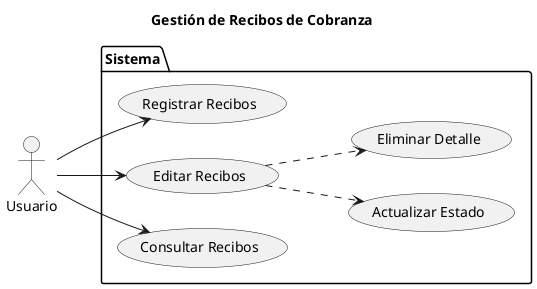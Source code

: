 @startuml usuario

left to right direction

title Gestión de Recibos de Cobranza

actor Usuario as User

package Sistema {

    USECASE "Registrar Recibos" as UC_Registrar
    USECASE "Editar Recibos" as UC_Editar
    USECASE "Consultar Recibos" as UC_Consultar
    USECASE "Actualizar Estado" as UC_Editar_Estado
    USECASE "Eliminar Detalle" as UC_Eliminar_Detalle

}

User --> UC_Registrar
User --> UC_Editar
User --> UC_Consultar
UC_Editar ..> UC_Editar_Estado
UC_Editar ..> UC_Eliminar_Detalle

@enduml